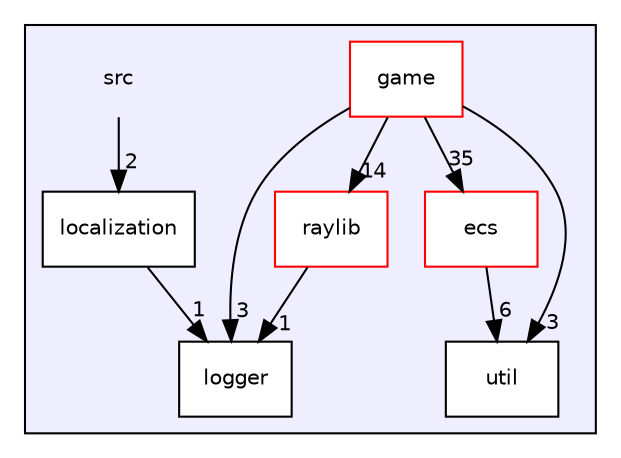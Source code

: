 digraph "src" {
  compound=true
  node [ fontsize="10", fontname="Helvetica"];
  edge [ labelfontsize="10", labelfontname="Helvetica"];
  subgraph clusterdir_68267d1309a1af8e8297ef4c3efbcdba {
    graph [ bgcolor="#eeeeff", pencolor="black", label="" URL="dir_68267d1309a1af8e8297ef4c3efbcdba.html"];
    dir_68267d1309a1af8e8297ef4c3efbcdba [shape=plaintext label="src"];
    dir_ddca5f149c4ce13074f28b270e950ba9 [shape=box label="ecs" color="red" fillcolor="white" style="filled" URL="dir_ddca5f149c4ce13074f28b270e950ba9.html"];
    dir_1699be727a800b1d059c6f7f2b91d2ee [shape=box label="game" color="red" fillcolor="white" style="filled" URL="dir_1699be727a800b1d059c6f7f2b91d2ee.html"];
    dir_502e2e551a70cf7978464aef90fcfcf1 [shape=box label="localization" color="black" fillcolor="white" style="filled" URL="dir_502e2e551a70cf7978464aef90fcfcf1.html"];
    dir_ffde1fbcaa8d6b0d34e29c3bddf7a801 [shape=box label="logger" color="black" fillcolor="white" style="filled" URL="dir_ffde1fbcaa8d6b0d34e29c3bddf7a801.html"];
    dir_d4cc5f0b3cfddd1b0952a9e00053f649 [shape=box label="raylib" color="red" fillcolor="white" style="filled" URL="dir_d4cc5f0b3cfddd1b0952a9e00053f649.html"];
    dir_b7878ad5ecbf2506f4125b9d34c97e45 [shape=box label="util" color="black" fillcolor="white" style="filled" URL="dir_b7878ad5ecbf2506f4125b9d34c97e45.html"];
  }
  dir_68267d1309a1af8e8297ef4c3efbcdba->dir_502e2e551a70cf7978464aef90fcfcf1 [headlabel="2", labeldistance=1.5 headhref="dir_000000_000017.html"];
  dir_ddca5f149c4ce13074f28b270e950ba9->dir_b7878ad5ecbf2506f4125b9d34c97e45 [headlabel="6", labeldistance=1.5 headhref="dir_000001_000022.html"];
  dir_d4cc5f0b3cfddd1b0952a9e00053f649->dir_ffde1fbcaa8d6b0d34e29c3bddf7a801 [headlabel="1", labeldistance=1.5 headhref="dir_000009_000018.html"];
  dir_502e2e551a70cf7978464aef90fcfcf1->dir_ffde1fbcaa8d6b0d34e29c3bddf7a801 [headlabel="1", labeldistance=1.5 headhref="dir_000017_000018.html"];
  dir_1699be727a800b1d059c6f7f2b91d2ee->dir_b7878ad5ecbf2506f4125b9d34c97e45 [headlabel="3", labeldistance=1.5 headhref="dir_000007_000022.html"];
  dir_1699be727a800b1d059c6f7f2b91d2ee->dir_ffde1fbcaa8d6b0d34e29c3bddf7a801 [headlabel="3", labeldistance=1.5 headhref="dir_000007_000018.html"];
  dir_1699be727a800b1d059c6f7f2b91d2ee->dir_ddca5f149c4ce13074f28b270e950ba9 [headlabel="35", labeldistance=1.5 headhref="dir_000007_000001.html"];
  dir_1699be727a800b1d059c6f7f2b91d2ee->dir_d4cc5f0b3cfddd1b0952a9e00053f649 [headlabel="14", labeldistance=1.5 headhref="dir_000007_000009.html"];
}
